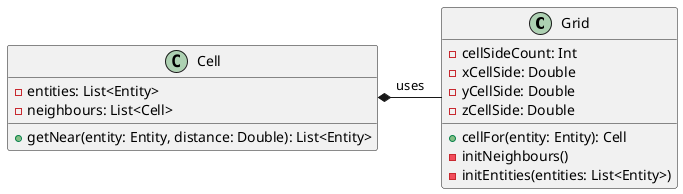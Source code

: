 @startuml

class Grid {
    - cellSideCount: Int
    - xCellSide: Double
    - yCellSide: Double
    - zCellSide: Double
    + cellFor(entity: Entity): Cell
    - initNeighbours()
    - initEntities(entities: List<Entity>)
}

class Cell {
    - entities: List<Entity>
    - neighbours: List<Cell>
    + getNear(entity: Entity, distance: Double): List<Entity>
}

Grid -left-* Cell : uses

@enduml
